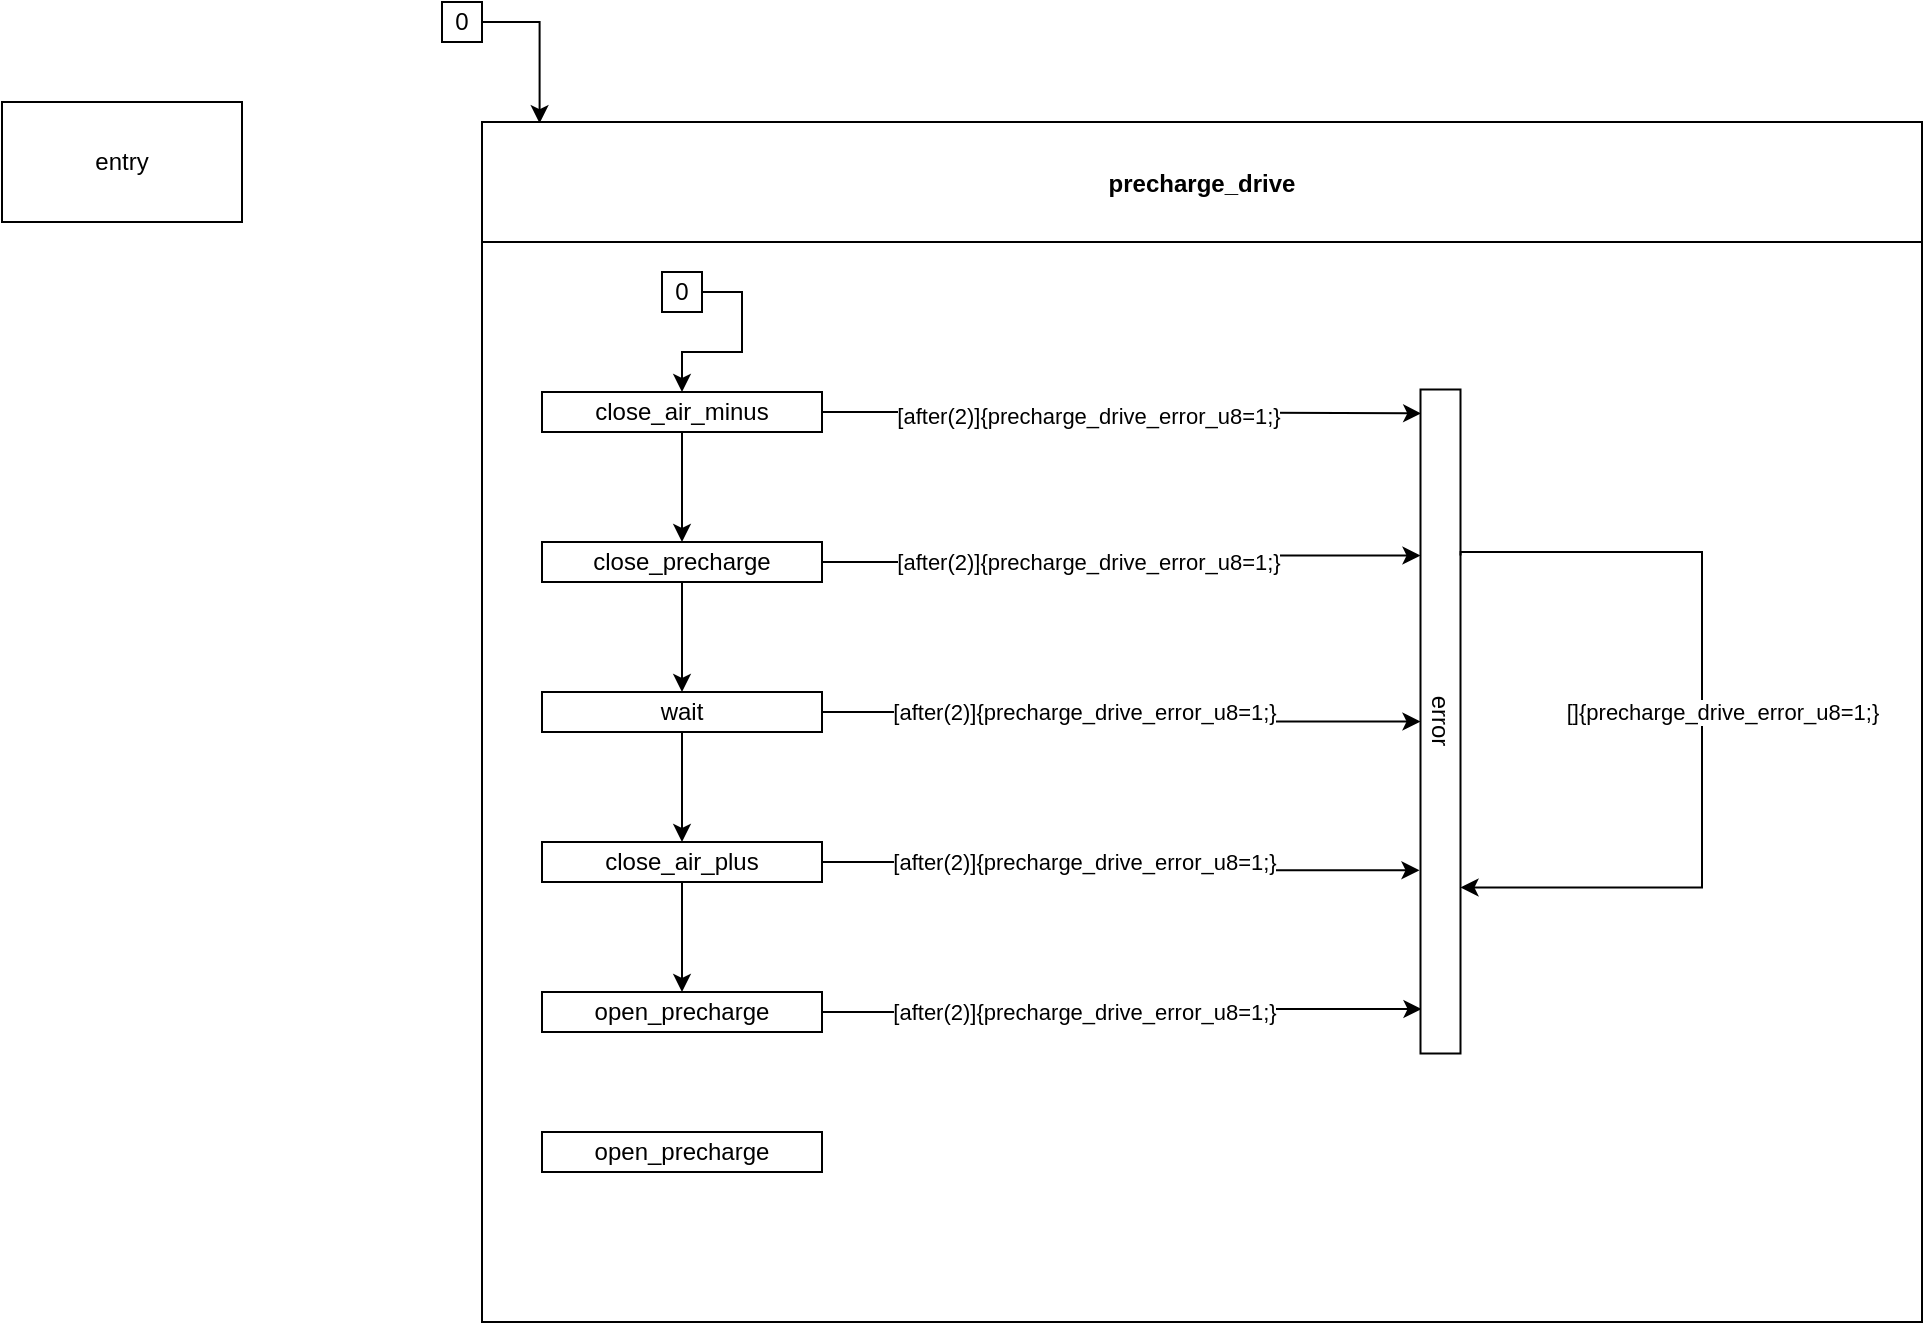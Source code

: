 <mxfile version="17.4.5" type="github" pages="2">
  <diagram id="lIlviWQBLWVIYCWAqPnO" name="Page-1">
    <mxGraphModel dx="1038" dy="536" grid="1" gridSize="10" guides="1" tooltips="1" connect="1" arrows="1" fold="1" page="1" pageScale="1" pageWidth="850" pageHeight="1100" math="0" shadow="0">
      <root>
        <mxCell id="0" />
        <mxCell id="1" parent="0" />
        <mxCell id="b6JeTXdj_3USF9PYqRqT-2" style="edgeStyle=orthogonalEdgeStyle;rounded=0;orthogonalLoop=1;jettySize=auto;html=1;exitX=1;exitY=0.5;exitDx=0;exitDy=0;entryX=0.04;entryY=0.001;entryDx=0;entryDy=0;entryPerimeter=0;" parent="1" source="xVcgmiRq6rrFuZcpqfcI-1" target="xVcgmiRq6rrFuZcpqfcI-3" edge="1">
          <mxGeometry relative="1" as="geometry" />
        </mxCell>
        <mxCell id="xVcgmiRq6rrFuZcpqfcI-1" value="0" style="rounded=0;whiteSpace=wrap;html=1;" parent="1" vertex="1">
          <mxGeometry x="260" y="10" width="20" height="20" as="geometry" />
        </mxCell>
        <mxCell id="xVcgmiRq6rrFuZcpqfcI-3" value="precharge_drive" style="swimlane;expand=0;startSize=60;" parent="1" vertex="1">
          <mxGeometry x="280" y="70" width="720" height="600" as="geometry">
            <mxRectangle x="280" y="70" width="140" height="60" as="alternateBounds" />
          </mxGeometry>
        </mxCell>
        <mxCell id="b6JeTXdj_3USF9PYqRqT-7" style="edgeStyle=orthogonalEdgeStyle;rounded=0;orthogonalLoop=1;jettySize=auto;html=1;exitX=1;exitY=0.5;exitDx=0;exitDy=0;entryX=0.5;entryY=0;entryDx=0;entryDy=0;" parent="xVcgmiRq6rrFuZcpqfcI-3" source="xVcgmiRq6rrFuZcpqfcI-47" target="xVcgmiRq6rrFuZcpqfcI-49" edge="1">
          <mxGeometry relative="1" as="geometry" />
        </mxCell>
        <mxCell id="xVcgmiRq6rrFuZcpqfcI-47" value="0" style="rounded=0;whiteSpace=wrap;html=1;" parent="xVcgmiRq6rrFuZcpqfcI-3" vertex="1">
          <mxGeometry x="90" y="75" width="20" height="20" as="geometry" />
        </mxCell>
        <mxCell id="xVcgmiRq6rrFuZcpqfcI-56" style="edgeStyle=orthogonalEdgeStyle;rounded=0;orthogonalLoop=1;jettySize=auto;html=1;exitX=0.5;exitY=1;exitDx=0;exitDy=0;entryX=0.5;entryY=0;entryDx=0;entryDy=0;" parent="xVcgmiRq6rrFuZcpqfcI-3" source="xVcgmiRq6rrFuZcpqfcI-49" target="xVcgmiRq6rrFuZcpqfcI-50" edge="1">
          <mxGeometry relative="1" as="geometry" />
        </mxCell>
        <mxCell id="b6JeTXdj_3USF9PYqRqT-4" style="edgeStyle=orthogonalEdgeStyle;rounded=0;orthogonalLoop=1;jettySize=auto;html=1;exitX=1;exitY=0.5;exitDx=0;exitDy=0;entryX=0.036;entryY=0.983;entryDx=0;entryDy=0;entryPerimeter=0;" parent="xVcgmiRq6rrFuZcpqfcI-3" source="xVcgmiRq6rrFuZcpqfcI-49" target="xVcgmiRq6rrFuZcpqfcI-61" edge="1">
          <mxGeometry relative="1" as="geometry" />
        </mxCell>
        <mxCell id="b6JeTXdj_3USF9PYqRqT-6" value="[after(2)]{precharge_drive_error_u8=1;}" style="edgeLabel;html=1;align=center;verticalAlign=middle;resizable=0;points=[];" parent="b6JeTXdj_3USF9PYqRqT-4" vertex="1" connectable="0">
          <mxGeometry x="-0.117" y="-2" relative="1" as="geometry">
            <mxPoint as="offset" />
          </mxGeometry>
        </mxCell>
        <mxCell id="xVcgmiRq6rrFuZcpqfcI-49" value="close_air_minus" style="rounded=0;whiteSpace=wrap;html=1;" parent="xVcgmiRq6rrFuZcpqfcI-3" vertex="1">
          <mxGeometry x="30" y="135" width="140" height="20" as="geometry" />
        </mxCell>
        <mxCell id="xVcgmiRq6rrFuZcpqfcI-57" style="edgeStyle=orthogonalEdgeStyle;rounded=0;orthogonalLoop=1;jettySize=auto;html=1;exitX=0.5;exitY=1;exitDx=0;exitDy=0;entryX=0.5;entryY=0;entryDx=0;entryDy=0;" parent="xVcgmiRq6rrFuZcpqfcI-3" source="xVcgmiRq6rrFuZcpqfcI-50" target="xVcgmiRq6rrFuZcpqfcI-51" edge="1">
          <mxGeometry relative="1" as="geometry" />
        </mxCell>
        <mxCell id="b6JeTXdj_3USF9PYqRqT-3" style="edgeStyle=orthogonalEdgeStyle;rounded=0;orthogonalLoop=1;jettySize=auto;html=1;exitX=1;exitY=0.5;exitDx=0;exitDy=0;entryX=0.25;entryY=1;entryDx=0;entryDy=0;" parent="xVcgmiRq6rrFuZcpqfcI-3" source="xVcgmiRq6rrFuZcpqfcI-50" target="xVcgmiRq6rrFuZcpqfcI-61" edge="1">
          <mxGeometry relative="1" as="geometry" />
        </mxCell>
        <mxCell id="b6JeTXdj_3USF9PYqRqT-5" value="[after(2)]{precharge_drive_error_u8=1;}" style="edgeLabel;html=1;align=center;verticalAlign=middle;resizable=0;points=[];" parent="b6JeTXdj_3USF9PYqRqT-3" vertex="1" connectable="0">
          <mxGeometry x="-0.124" relative="1" as="geometry">
            <mxPoint as="offset" />
          </mxGeometry>
        </mxCell>
        <mxCell id="xVcgmiRq6rrFuZcpqfcI-50" value="close_precharge" style="rounded=0;whiteSpace=wrap;html=1;" parent="xVcgmiRq6rrFuZcpqfcI-3" vertex="1">
          <mxGeometry x="30" y="210" width="140" height="20" as="geometry" />
        </mxCell>
        <mxCell id="xVcgmiRq6rrFuZcpqfcI-58" style="edgeStyle=orthogonalEdgeStyle;rounded=0;orthogonalLoop=1;jettySize=auto;html=1;exitX=0.5;exitY=1;exitDx=0;exitDy=0;entryX=0.5;entryY=0;entryDx=0;entryDy=0;" parent="xVcgmiRq6rrFuZcpqfcI-3" source="xVcgmiRq6rrFuZcpqfcI-51" target="xVcgmiRq6rrFuZcpqfcI-52" edge="1">
          <mxGeometry relative="1" as="geometry" />
        </mxCell>
        <mxCell id="xVcgmiRq6rrFuZcpqfcI-67" style="edgeStyle=orthogonalEdgeStyle;rounded=0;orthogonalLoop=1;jettySize=auto;html=1;exitX=1;exitY=0.5;exitDx=0;exitDy=0;entryX=0.5;entryY=1;entryDx=0;entryDy=0;" parent="xVcgmiRq6rrFuZcpqfcI-3" source="xVcgmiRq6rrFuZcpqfcI-51" target="xVcgmiRq6rrFuZcpqfcI-61" edge="1">
          <mxGeometry relative="1" as="geometry" />
        </mxCell>
        <mxCell id="xVcgmiRq6rrFuZcpqfcI-77" value="[after(2)]{precharge_drive_error_u8=1;}" style="edgeLabel;html=1;align=center;verticalAlign=middle;resizable=0;points=[];" parent="xVcgmiRq6rrFuZcpqfcI-67" vertex="1" connectable="0">
          <mxGeometry x="-0.145" relative="1" as="geometry">
            <mxPoint x="1" as="offset" />
          </mxGeometry>
        </mxCell>
        <mxCell id="xVcgmiRq6rrFuZcpqfcI-51" value="wait" style="rounded=0;whiteSpace=wrap;html=1;" parent="xVcgmiRq6rrFuZcpqfcI-3" vertex="1">
          <mxGeometry x="30" y="285" width="140" height="20" as="geometry" />
        </mxCell>
        <mxCell id="xVcgmiRq6rrFuZcpqfcI-59" style="edgeStyle=orthogonalEdgeStyle;rounded=0;orthogonalLoop=1;jettySize=auto;html=1;exitX=0.5;exitY=1;exitDx=0;exitDy=0;entryX=0.5;entryY=0;entryDx=0;entryDy=0;" parent="xVcgmiRq6rrFuZcpqfcI-3" source="xVcgmiRq6rrFuZcpqfcI-52" target="xVcgmiRq6rrFuZcpqfcI-53" edge="1">
          <mxGeometry relative="1" as="geometry" />
        </mxCell>
        <mxCell id="xVcgmiRq6rrFuZcpqfcI-68" style="edgeStyle=orthogonalEdgeStyle;rounded=0;orthogonalLoop=1;jettySize=auto;html=1;exitX=1;exitY=0.5;exitDx=0;exitDy=0;entryX=0.724;entryY=1.025;entryDx=0;entryDy=0;entryPerimeter=0;" parent="xVcgmiRq6rrFuZcpqfcI-3" source="xVcgmiRq6rrFuZcpqfcI-52" target="xVcgmiRq6rrFuZcpqfcI-61" edge="1">
          <mxGeometry relative="1" as="geometry" />
        </mxCell>
        <mxCell id="xVcgmiRq6rrFuZcpqfcI-76" value="[after(2)]{precharge_drive_error_u8=1;}" style="edgeLabel;html=1;align=center;verticalAlign=middle;resizable=0;points=[];" parent="xVcgmiRq6rrFuZcpqfcI-68" vertex="1" connectable="0">
          <mxGeometry x="-0.67" y="-1" relative="1" as="geometry">
            <mxPoint x="81" y="-1" as="offset" />
          </mxGeometry>
        </mxCell>
        <mxCell id="xVcgmiRq6rrFuZcpqfcI-52" value="close_air_plus" style="rounded=0;whiteSpace=wrap;html=1;" parent="xVcgmiRq6rrFuZcpqfcI-3" vertex="1">
          <mxGeometry x="30" y="360" width="140" height="20" as="geometry" />
        </mxCell>
        <mxCell id="xVcgmiRq6rrFuZcpqfcI-69" style="edgeStyle=orthogonalEdgeStyle;rounded=0;orthogonalLoop=1;jettySize=auto;html=1;exitX=1;exitY=0.5;exitDx=0;exitDy=0;entryX=0.933;entryY=0.975;entryDx=0;entryDy=0;entryPerimeter=0;" parent="xVcgmiRq6rrFuZcpqfcI-3" source="xVcgmiRq6rrFuZcpqfcI-53" target="xVcgmiRq6rrFuZcpqfcI-61" edge="1">
          <mxGeometry relative="1" as="geometry" />
        </mxCell>
        <mxCell id="xVcgmiRq6rrFuZcpqfcI-73" value="[after(2)]{precharge_drive_error_u8=1;}" style="edgeLabel;html=1;align=center;verticalAlign=middle;resizable=0;points=[];" parent="xVcgmiRq6rrFuZcpqfcI-69" vertex="1" connectable="0">
          <mxGeometry x="-0.28" relative="1" as="geometry">
            <mxPoint x="22" as="offset" />
          </mxGeometry>
        </mxCell>
        <mxCell id="xVcgmiRq6rrFuZcpqfcI-53" value="open_precharge" style="rounded=0;whiteSpace=wrap;html=1;" parent="xVcgmiRq6rrFuZcpqfcI-3" vertex="1">
          <mxGeometry x="30" y="435" width="140" height="20" as="geometry" />
        </mxCell>
        <mxCell id="xVcgmiRq6rrFuZcpqfcI-61" value="error" style="rounded=0;whiteSpace=wrap;html=1;rotation=90;" parent="xVcgmiRq6rrFuZcpqfcI-3" vertex="1">
          <mxGeometry x="313.25" y="289.75" width="332" height="20" as="geometry" />
        </mxCell>
        <mxCell id="xVcgmiRq6rrFuZcpqfcI-71" style="edgeStyle=orthogonalEdgeStyle;rounded=0;orthogonalLoop=1;jettySize=auto;html=1;exitX=0.25;exitY=0;exitDx=0;exitDy=0;entryX=0.75;entryY=0;entryDx=0;entryDy=0;" parent="xVcgmiRq6rrFuZcpqfcI-3" source="xVcgmiRq6rrFuZcpqfcI-61" target="xVcgmiRq6rrFuZcpqfcI-61" edge="1">
          <mxGeometry relative="1" as="geometry">
            <Array as="points">
              <mxPoint x="489" y="215" />
              <mxPoint x="610" y="215" />
              <mxPoint x="610" y="383" />
            </Array>
          </mxGeometry>
        </mxCell>
        <mxCell id="xVcgmiRq6rrFuZcpqfcI-72" value="[]{precharge_drive_error_u8=1;}" style="edgeLabel;html=1;align=center;verticalAlign=middle;resizable=0;points=[];" parent="xVcgmiRq6rrFuZcpqfcI-71" vertex="1" connectable="0">
          <mxGeometry x="0.114" y="-1" relative="1" as="geometry">
            <mxPoint x="11" y="-27" as="offset" />
          </mxGeometry>
        </mxCell>
        <mxCell id="aV2dpvk5kzpu0qqHtby8-1" value="open_precharge" style="rounded=0;whiteSpace=wrap;html=1;" vertex="1" parent="xVcgmiRq6rrFuZcpqfcI-3">
          <mxGeometry x="30" y="505" width="140" height="20" as="geometry" />
        </mxCell>
        <UserObject label="entry" link="data:page/id,Lu2kbEV4Iwm4Asy2CUvd" id="w0OVLhh0friMSVnt3t83-1">
          <mxCell style="whiteSpace=wrap;html=1;" vertex="1" parent="1">
            <mxGeometry x="40" y="60" width="120" height="60" as="geometry" />
          </mxCell>
        </UserObject>
      </root>
    </mxGraphModel>
  </diagram>
  <diagram id="Lu2kbEV4Iwm4Asy2CUvd" name="entry">
    <mxGraphModel dx="1038" dy="536" grid="1" gridSize="10" guides="1" tooltips="1" connect="1" arrows="1" fold="1" page="1" pageScale="1" pageWidth="850" pageHeight="1100" math="0" shadow="0">
      <root>
        <mxCell id="0" />
        <mxCell id="1" parent="0" />
      </root>
    </mxGraphModel>
  </diagram>
</mxfile>
